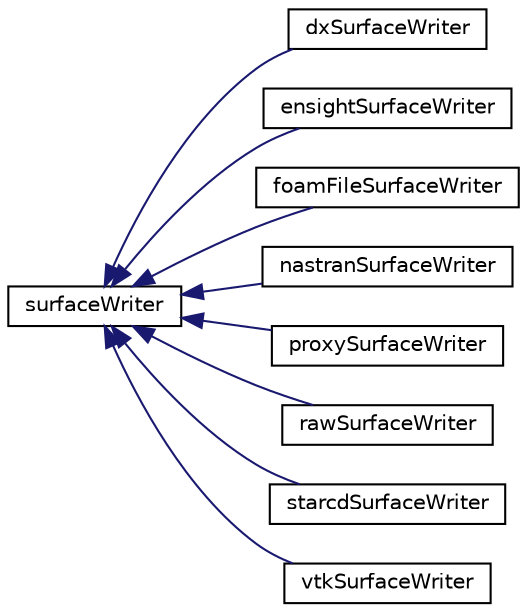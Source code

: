 digraph "Graphical Class Hierarchy"
{
  bgcolor="transparent";
  edge [fontname="Helvetica",fontsize="10",labelfontname="Helvetica",labelfontsize="10"];
  node [fontname="Helvetica",fontsize="10",shape=record];
  rankdir="LR";
  Node1 [label="surfaceWriter",height=0.2,width=0.4,color="black",URL="$a02591.html",tooltip="Base class for surface writers. "];
  Node1 -> Node2 [dir="back",color="midnightblue",fontsize="10",style="solid",fontname="Helvetica"];
  Node2 [label="dxSurfaceWriter",height=0.2,width=0.4,color="black",URL="$a00604.html",tooltip="A surfaceWriter for OpenDX format. "];
  Node1 -> Node3 [dir="back",color="midnightblue",fontsize="10",style="solid",fontname="Helvetica"];
  Node3 [label="ensightSurfaceWriter",height=0.2,width=0.4,color="black",URL="$a00670.html",tooltip="A surfaceWriter for Ensight format. "];
  Node1 -> Node4 [dir="back",color="midnightblue",fontsize="10",style="solid",fontname="Helvetica"];
  Node4 [label="foamFileSurfaceWriter",height=0.2,width=0.4,color="black",URL="$a00866.html",tooltip="A surfaceWriter for foamFiles. "];
  Node1 -> Node5 [dir="back",color="midnightblue",fontsize="10",style="solid",fontname="Helvetica"];
  Node5 [label="nastranSurfaceWriter",height=0.2,width=0.4,color="black",URL="$a01613.html",tooltip="A surface writer for the Nastran file format - both surface mesh and fields. "];
  Node1 -> Node6 [dir="back",color="midnightblue",fontsize="10",style="solid",fontname="Helvetica"];
  Node6 [label="proxySurfaceWriter",height=0.2,width=0.4,color="black",URL="$a02057.html",tooltip="A surfaceWriter that writes the geometry via the MeshedSurfaceProxy, but which does not support any f..."];
  Node1 -> Node7 [dir="back",color="midnightblue",fontsize="10",style="solid",fontname="Helvetica"];
  Node7 [label="rawSurfaceWriter",height=0.2,width=0.4,color="black",URL="$a02133.html",tooltip="A surfaceWriter for raw output. "];
  Node1 -> Node8 [dir="back",color="midnightblue",fontsize="10",style="solid",fontname="Helvetica"];
  Node8 [label="starcdSurfaceWriter",height=0.2,width=0.4,color="black",URL="$a02525.html",tooltip="A surfaceWriter for STARCD files. "];
  Node1 -> Node9 [dir="back",color="midnightblue",fontsize="10",style="solid",fontname="Helvetica"];
  Node9 [label="vtkSurfaceWriter",height=0.2,width=0.4,color="black",URL="$a02936.html",tooltip="A surfaceWriter for VTK legacy format. "];
}
